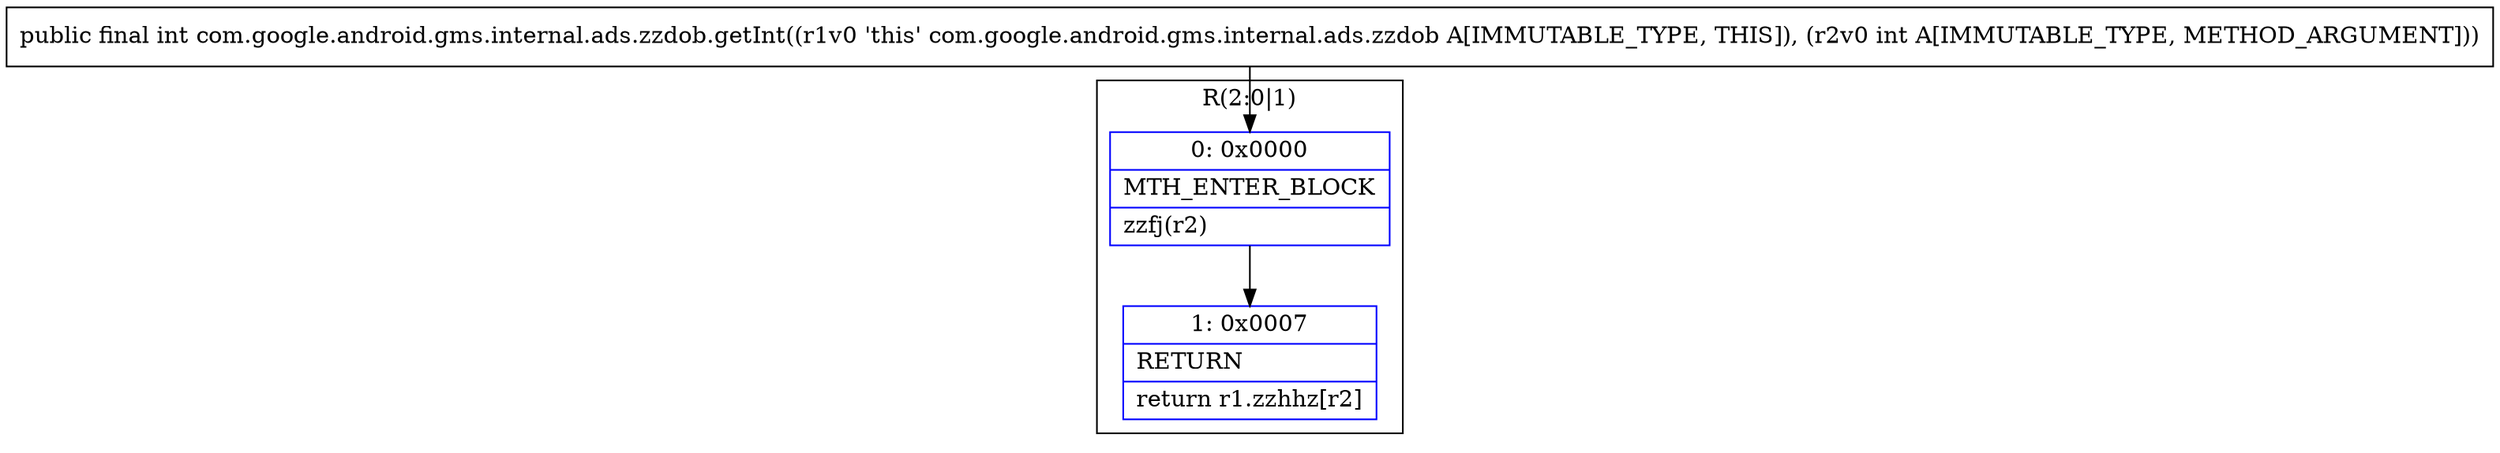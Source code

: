digraph "CFG forcom.google.android.gms.internal.ads.zzdob.getInt(I)I" {
subgraph cluster_Region_836430466 {
label = "R(2:0|1)";
node [shape=record,color=blue];
Node_0 [shape=record,label="{0\:\ 0x0000|MTH_ENTER_BLOCK\l|zzfj(r2)\l}"];
Node_1 [shape=record,label="{1\:\ 0x0007|RETURN\l|return r1.zzhhz[r2]\l}"];
}
MethodNode[shape=record,label="{public final int com.google.android.gms.internal.ads.zzdob.getInt((r1v0 'this' com.google.android.gms.internal.ads.zzdob A[IMMUTABLE_TYPE, THIS]), (r2v0 int A[IMMUTABLE_TYPE, METHOD_ARGUMENT])) }"];
MethodNode -> Node_0;
Node_0 -> Node_1;
}

